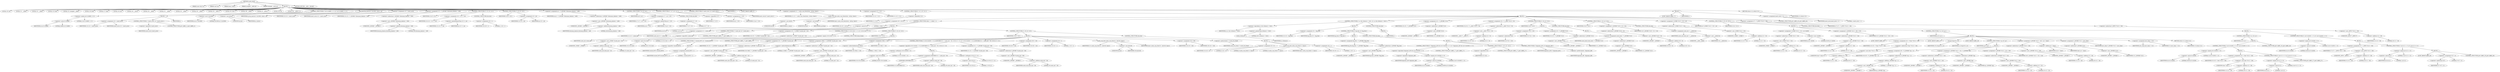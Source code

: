 digraph cache_insert {  
"1000120" [label = "(METHOD,cache_insert)" ]
"1000121" [label = "(PARAM,const char *a1)" ]
"1000122" [label = "(PARAM,void *cp)" ]
"1000123" [label = "(PARAM,time_t time1)" ]
"1000124" [label = "(PARAM,unsigned __int64 a4)" ]
"1000125" [label = "(PARAM,unsigned __int16 a5)" ]
"1000126" [label = "(BLOCK,,)" ]
"1000127" [label = "(LOCAL,v10: int)" ]
"1000128" [label = "(LOCAL,v11: __int64)" ]
"1000129" [label = "(LOCAL,v12: __int64)" ]
"1000130" [label = "(LOCAL,v13: bool)" ]
"1000131" [label = "(LOCAL,v15: unsigned __int64)" ]
"1000132" [label = "(LOCAL,v16: bool)" ]
"1000133" [label = "(LOCAL,v17: bool)" ]
"1000134" [label = "(LOCAL,v18: int)" ]
"1000135" [label = "(LOCAL,v19: __int16)" ]
"1000136" [label = "(LOCAL,v20: __int64)" ]
"1000137" [label = "(LOCAL,v21: __int64)" ]
"1000138" [label = "(LOCAL,v22: __int64)" ]
"1000139" [label = "(LOCAL,v23: __int64)" ]
"1000140" [label = "(LOCAL,v24: __int64 *)" ]
"1000141" [label = "(LOCAL,v25: char *)" ]
"1000142" [label = "(LOCAL,v26: __int64)" ]
"1000143" [label = "(LOCAL,v27: _BYTE *)" ]
"1000144" [label = "(LOCAL,v28: int)" ]
"1000145" [label = "(LOCAL,v29: __int64 [ 2 ])" ]
"1000146" [label = "(CONTROL_STRUCTURE,if ( (a5 & 0x980) == 0 ),if ( (a5 & 0x980) == 0 ))" ]
"1000147" [label = "(<operator>.equals,(a5 & 0x980) == 0)" ]
"1000148" [label = "(<operator>.and,a5 & 0x980)" ]
"1000149" [label = "(IDENTIFIER,a5,a5 & 0x980)" ]
"1000150" [label = "(LITERAL,0x980,a5 & 0x980)" ]
"1000151" [label = "(LITERAL,0,(a5 & 0x980) == 0)" ]
"1000152" [label = "(BLOCK,,)" ]
"1000153" [label = "(<operator>.assignment,v10 = insert_error)" ]
"1000154" [label = "(IDENTIFIER,v10,v10 = insert_error)" ]
"1000155" [label = "(IDENTIFIER,insert_error,v10 = insert_error)" ]
"1000156" [label = "(CONTROL_STRUCTURE,if ( !insert_error ),if ( !insert_error ))" ]
"1000157" [label = "(<operator>.logicalNot,!insert_error)" ]
"1000158" [label = "(IDENTIFIER,insert_error,!insert_error)" ]
"1000159" [label = "(CONTROL_STRUCTURE,goto LABEL_3;,goto LABEL_3;)" ]
"1000160" [label = "(IDENTIFIER,L,)" ]
"1000161" [label = "(log_query,log_query(a5 | 0x10000, (int)a1, cp))" ]
"1000162" [label = "(<operator>.or,a5 | 0x10000)" ]
"1000163" [label = "(IDENTIFIER,a5,a5 | 0x10000)" ]
"1000164" [label = "(LITERAL,0x10000,a5 | 0x10000)" ]
"1000165" [label = "(<operator>.cast,(int)a1)" ]
"1000166" [label = "(UNKNOWN,int,int)" ]
"1000167" [label = "(IDENTIFIER,a1,(int)a1)" ]
"1000168" [label = "(IDENTIFIER,cp,log_query(a5 | 0x10000, (int)a1, cp))" ]
"1000169" [label = "(<operator>.assignment,v10 = insert_error)" ]
"1000170" [label = "(IDENTIFIER,v10,v10 = insert_error)" ]
"1000171" [label = "(IDENTIFIER,insert_error,v10 = insert_error)" ]
"1000172" [label = "(<operator>.assignment,v15 = *(_QWORD *)(dnsmasq_daemon + 456))" ]
"1000173" [label = "(IDENTIFIER,v15,v15 = *(_QWORD *)(dnsmasq_daemon + 456))" ]
"1000174" [label = "(<operator>.indirection,*(_QWORD *)(dnsmasq_daemon + 456))" ]
"1000175" [label = "(<operator>.cast,(_QWORD *)(dnsmasq_daemon + 456))" ]
"1000176" [label = "(UNKNOWN,_QWORD *,_QWORD *)" ]
"1000177" [label = "(<operator>.addition,dnsmasq_daemon + 456)" ]
"1000178" [label = "(IDENTIFIER,dnsmasq_daemon,dnsmasq_daemon + 456)" ]
"1000179" [label = "(LITERAL,456,dnsmasq_daemon + 456)" ]
"1000180" [label = "(CONTROL_STRUCTURE,if ( v15 ),if ( v15 ))" ]
"1000181" [label = "(IDENTIFIER,v15,if ( v15 ))" ]
"1000182" [label = "(<operator>.assignment,v16 = v15 >= a4)" ]
"1000183" [label = "(IDENTIFIER,v16,v16 = v15 >= a4)" ]
"1000184" [label = "(<operator>.greaterEqualsThan,v15 >= a4)" ]
"1000185" [label = "(IDENTIFIER,v15,v15 >= a4)" ]
"1000186" [label = "(IDENTIFIER,a4,v15 >= a4)" ]
"1000187" [label = "(CONTROL_STRUCTURE,else,else)" ]
"1000188" [label = "(<operator>.assignment,v16 = 1)" ]
"1000189" [label = "(IDENTIFIER,v16,v16 = 1)" ]
"1000190" [label = "(LITERAL,1,v16 = 1)" ]
"1000191" [label = "(CONTROL_STRUCTURE,if ( v16 ),if ( v16 ))" ]
"1000192" [label = "(IDENTIFIER,v16,if ( v16 ))" ]
"1000193" [label = "(<operator>.assignment,v15 = a4)" ]
"1000194" [label = "(IDENTIFIER,v15,v15 = a4)" ]
"1000195" [label = "(IDENTIFIER,a4,v15 = a4)" ]
"1000196" [label = "(<operator>.assignment,a4 = *(_QWORD *)(dnsmasq_daemon + 448))" ]
"1000197" [label = "(IDENTIFIER,a4,a4 = *(_QWORD *)(dnsmasq_daemon + 448))" ]
"1000198" [label = "(<operator>.indirection,*(_QWORD *)(dnsmasq_daemon + 448))" ]
"1000199" [label = "(<operator>.cast,(_QWORD *)(dnsmasq_daemon + 448))" ]
"1000200" [label = "(UNKNOWN,_QWORD *,_QWORD *)" ]
"1000201" [label = "(<operator>.addition,dnsmasq_daemon + 448)" ]
"1000202" [label = "(IDENTIFIER,dnsmasq_daemon,dnsmasq_daemon + 448)" ]
"1000203" [label = "(LITERAL,448,dnsmasq_daemon + 448)" ]
"1000204" [label = "(CONTROL_STRUCTURE,if ( a4 ),if ( a4 ))" ]
"1000205" [label = "(IDENTIFIER,a4,if ( a4 ))" ]
"1000206" [label = "(<operator>.assignment,v17 = a4 > v15)" ]
"1000207" [label = "(IDENTIFIER,v17,v17 = a4 > v15)" ]
"1000208" [label = "(<operator>.greaterThan,a4 > v15)" ]
"1000209" [label = "(IDENTIFIER,a4,a4 > v15)" ]
"1000210" [label = "(IDENTIFIER,v15,a4 > v15)" ]
"1000211" [label = "(CONTROL_STRUCTURE,else,else)" ]
"1000212" [label = "(<operator>.assignment,v17 = 0)" ]
"1000213" [label = "(IDENTIFIER,v17,v17 = 0)" ]
"1000214" [label = "(LITERAL,0,v17 = 0)" ]
"1000215" [label = "(CONTROL_STRUCTURE,if ( !v17 ),if ( !v17 ))" ]
"1000216" [label = "(<operator>.logicalNot,!v17)" ]
"1000217" [label = "(IDENTIFIER,v17,!v17)" ]
"1000218" [label = "(<operator>.assignment,a4 = v15)" ]
"1000219" [label = "(IDENTIFIER,a4,a4 = v15)" ]
"1000220" [label = "(IDENTIFIER,v15,a4 = v15)" ]
"1000221" [label = "(CONTROL_STRUCTURE,if ( insert_error ),if ( insert_error ))" ]
"1000222" [label = "(IDENTIFIER,insert_error,if ( insert_error ))" ]
"1000223" [label = "(IDENTIFIER,L,)" ]
"1000224" [label = "(JUMP_TARGET,LABEL_3)" ]
"1000225" [label = "(<operator>.assignment,v11 = cache_scan_free((int)a1, (int)cp, time1))" ]
"1000226" [label = "(IDENTIFIER,v11,v11 = cache_scan_free((int)a1, (int)cp, time1))" ]
"1000227" [label = "(cache_scan_free,cache_scan_free((int)a1, (int)cp, time1))" ]
"1000228" [label = "(<operator>.cast,(int)a1)" ]
"1000229" [label = "(UNKNOWN,int,int)" ]
"1000230" [label = "(IDENTIFIER,a1,(int)a1)" ]
"1000231" [label = "(<operator>.cast,(int)cp)" ]
"1000232" [label = "(UNKNOWN,int,int)" ]
"1000233" [label = "(IDENTIFIER,cp,(int)cp)" ]
"1000234" [label = "(IDENTIFIER,time1,cache_scan_free((int)a1, (int)cp, time1))" ]
"1000235" [label = "(<operator>.assignment,v12 = v11)" ]
"1000236" [label = "(IDENTIFIER,v12,v12 = v11)" ]
"1000237" [label = "(IDENTIFIER,v11,v12 = v11)" ]
"1000238" [label = "(CONTROL_STRUCTURE,if ( !v11 ),if ( !v11 ))" ]
"1000239" [label = "(<operator>.logicalNot,!v11)" ]
"1000240" [label = "(IDENTIFIER,v11,!v11)" ]
"1000241" [label = "(BLOCK,,)" ]
"1000242" [label = "(<operator>.assignment,v18 = a5 & 4)" ]
"1000243" [label = "(IDENTIFIER,v18,v18 = a5 & 4)" ]
"1000244" [label = "(<operator>.and,a5 & 4)" ]
"1000245" [label = "(IDENTIFIER,a5,a5 & 4)" ]
"1000246" [label = "(LITERAL,4,a5 & 4)" ]
"1000247" [label = "(CONTROL_STRUCTURE,while ( 1 ),while ( 1 ))" ]
"1000248" [label = "(LITERAL,1,while ( 1 ))" ]
"1000249" [label = "(BLOCK,,)" ]
"1000250" [label = "(<operator>.assignment,v12 = cache_tail)" ]
"1000251" [label = "(IDENTIFIER,v12,v12 = cache_tail)" ]
"1000252" [label = "(IDENTIFIER,cache_tail,v12 = cache_tail)" ]
"1000253" [label = "(CONTROL_STRUCTURE,if ( !cache_tail ),if ( !cache_tail ))" ]
"1000254" [label = "(<operator>.logicalNot,!cache_tail)" ]
"1000255" [label = "(IDENTIFIER,cache_tail,!cache_tail)" ]
"1000256" [label = "(CONTROL_STRUCTURE,goto LABEL_17;,goto LABEL_17;)" ]
"1000257" [label = "(<operator>.assignment,v19 = *(_WORD *)(cache_tail + 52))" ]
"1000258" [label = "(IDENTIFIER,v19,v19 = *(_WORD *)(cache_tail + 52))" ]
"1000259" [label = "(<operator>.indirection,*(_WORD *)(cache_tail + 52))" ]
"1000260" [label = "(<operator>.cast,(_WORD *)(cache_tail + 52))" ]
"1000261" [label = "(UNKNOWN,_WORD *,_WORD *)" ]
"1000262" [label = "(<operator>.addition,cache_tail + 52)" ]
"1000263" [label = "(IDENTIFIER,cache_tail,cache_tail + 52)" ]
"1000264" [label = "(LITERAL,52,cache_tail + 52)" ]
"1000265" [label = "(CONTROL_STRUCTURE,if ( (v19 & 0xC) == 0 ),if ( (v19 & 0xC) == 0 ))" ]
"1000266" [label = "(<operator>.equals,(v19 & 0xC) == 0)" ]
"1000267" [label = "(<operator>.and,v19 & 0xC)" ]
"1000268" [label = "(IDENTIFIER,v19,v19 & 0xC)" ]
"1000269" [label = "(LITERAL,0xC,v19 & 0xC)" ]
"1000270" [label = "(LITERAL,0,(v19 & 0xC) == 0)" ]
"1000271" [label = "(CONTROL_STRUCTURE,break;,break;)" ]
"1000272" [label = "(CONTROL_STRUCTURE,if ( v10 ),if ( v10 ))" ]
"1000273" [label = "(IDENTIFIER,v10,if ( v10 ))" ]
"1000274" [label = "(BLOCK,,)" ]
"1000275" [label = "(CONTROL_STRUCTURE,if ( !warned_9978 ),if ( !warned_9978 ))" ]
"1000276" [label = "(<operator>.logicalNot,!warned_9978)" ]
"1000277" [label = "(IDENTIFIER,warned_9978,!warned_9978)" ]
"1000278" [label = "(BLOCK,,)" ]
"1000279" [label = "(<operator>.assignment,warned_9978 = 1)" ]
"1000280" [label = "(IDENTIFIER,warned_9978,warned_9978 = 1)" ]
"1000281" [label = "(LITERAL,1,warned_9978 = 1)" ]
"1000282" [label = "(CONTROL_STRUCTURE,goto LABEL_17;,goto LABEL_17;)" ]
"1000283" [label = "(CONTROL_STRUCTURE,if ( v18 ),if ( v18 ))" ]
"1000284" [label = "(IDENTIFIER,v18,if ( v18 ))" ]
"1000285" [label = "(BLOCK,,)" ]
"1000286" [label = "(<operator>.assignment,v20 = *(_QWORD *)(cache_tail + 32))" ]
"1000287" [label = "(IDENTIFIER,v20,v20 = *(_QWORD *)(cache_tail + 32))" ]
"1000288" [label = "(<operator>.indirection,*(_QWORD *)(cache_tail + 32))" ]
"1000289" [label = "(<operator>.cast,(_QWORD *)(cache_tail + 32))" ]
"1000290" [label = "(UNKNOWN,_QWORD *,_QWORD *)" ]
"1000291" [label = "(<operator>.addition,cache_tail + 32)" ]
"1000292" [label = "(IDENTIFIER,cache_tail,cache_tail + 32)" ]
"1000293" [label = "(LITERAL,32,cache_tail + 32)" ]
"1000294" [label = "(<operator>.assignment,v29[0] = *(_QWORD *)(cache_tail + 24))" ]
"1000295" [label = "(<operator>.indirectIndexAccess,v29[0])" ]
"1000296" [label = "(IDENTIFIER,v29,v29[0] = *(_QWORD *)(cache_tail + 24))" ]
"1000297" [label = "(LITERAL,0,v29[0] = *(_QWORD *)(cache_tail + 24))" ]
"1000298" [label = "(<operator>.indirection,*(_QWORD *)(cache_tail + 24))" ]
"1000299" [label = "(<operator>.cast,(_QWORD *)(cache_tail + 24))" ]
"1000300" [label = "(UNKNOWN,_QWORD *,_QWORD *)" ]
"1000301" [label = "(<operator>.addition,cache_tail + 24)" ]
"1000302" [label = "(IDENTIFIER,cache_tail,cache_tail + 24)" ]
"1000303" [label = "(LITERAL,24,cache_tail + 24)" ]
"1000304" [label = "(<operator>.assignment,v29[1] = v20)" ]
"1000305" [label = "(<operator>.indirectIndexAccess,v29[1])" ]
"1000306" [label = "(IDENTIFIER,v29,v29[1] = v20)" ]
"1000307" [label = "(LITERAL,1,v29[1] = v20)" ]
"1000308" [label = "(IDENTIFIER,v20,v29[1] = v20)" ]
"1000309" [label = "(CONTROL_STRUCTURE,if ( (v19 & 0x200) != 0 || (LODWORD(v21) = cache_tail + 56, (v19 & 2) != 0) ),if ( (v19 & 0x200) != 0 || (LODWORD(v21) = cache_tail + 56, (v19 & 2) != 0) ))" ]
"1000310" [label = "(<operator>.logicalOr,(v19 & 0x200) != 0 || (LODWORD(v21) = cache_tail + 56, (v19 & 2) != 0))" ]
"1000311" [label = "(<operator>.notEquals,(v19 & 0x200) != 0)" ]
"1000312" [label = "(<operator>.and,v19 & 0x200)" ]
"1000313" [label = "(IDENTIFIER,v19,v19 & 0x200)" ]
"1000314" [label = "(LITERAL,0x200,v19 & 0x200)" ]
"1000315" [label = "(LITERAL,0,(v19 & 0x200) != 0)" ]
"1000316" [label = "(BLOCK,,)" ]
"1000317" [label = "(<operator>.assignment,LODWORD(v21) = cache_tail + 56)" ]
"1000318" [label = "(LODWORD,LODWORD(v21))" ]
"1000319" [label = "(IDENTIFIER,v21,LODWORD(v21))" ]
"1000320" [label = "(<operator>.addition,cache_tail + 56)" ]
"1000321" [label = "(IDENTIFIER,cache_tail,cache_tail + 56)" ]
"1000322" [label = "(LITERAL,56,cache_tail + 56)" ]
"1000323" [label = "(<operator>.notEquals,(v19 & 2) != 0)" ]
"1000324" [label = "(<operator>.and,v19 & 2)" ]
"1000325" [label = "(IDENTIFIER,v19,v19 & 2)" ]
"1000326" [label = "(LITERAL,2,v19 & 2)" ]
"1000327" [label = "(LITERAL,0,(v19 & 2) != 0)" ]
"1000328" [label = "(<operator>.assignment,v21 = *(_QWORD *)(cache_tail + 56))" ]
"1000329" [label = "(IDENTIFIER,v21,v21 = *(_QWORD *)(cache_tail + 56))" ]
"1000330" [label = "(<operator>.indirection,*(_QWORD *)(cache_tail + 56))" ]
"1000331" [label = "(<operator>.cast,(_QWORD *)(cache_tail + 56))" ]
"1000332" [label = "(UNKNOWN,_QWORD *,_QWORD *)" ]
"1000333" [label = "(<operator>.addition,cache_tail + 56)" ]
"1000334" [label = "(IDENTIFIER,cache_tail,cache_tail + 56)" ]
"1000335" [label = "(LITERAL,56,cache_tail + 56)" ]
"1000336" [label = "(<operator>.assignment,v28 = v18)" ]
"1000337" [label = "(IDENTIFIER,v28,v28 = v18)" ]
"1000338" [label = "(IDENTIFIER,v18,v28 = v18)" ]
"1000339" [label = "(<operator>.assignment,v10 = 1)" ]
"1000340" [label = "(IDENTIFIER,v10,v10 = 1)" ]
"1000341" [label = "(LITERAL,1,v10 = 1)" ]
"1000342" [label = "(cache_scan_free,cache_scan_free(v21, (int)v29, time1))" ]
"1000343" [label = "(IDENTIFIER,v21,cache_scan_free(v21, (int)v29, time1))" ]
"1000344" [label = "(<operator>.cast,(int)v29)" ]
"1000345" [label = "(UNKNOWN,int,int)" ]
"1000346" [label = "(IDENTIFIER,v29,(int)v29)" ]
"1000347" [label = "(IDENTIFIER,time1,cache_scan_free(v21, (int)v29, time1))" ]
"1000348" [label = "(<operator>.assignment,v18 = v28)" ]
"1000349" [label = "(IDENTIFIER,v18,v18 = v28)" ]
"1000350" [label = "(IDENTIFIER,v28,v18 = v28)" ]
"1000351" [label = "(<operator>.preIncrement,++cache_live_freed)" ]
"1000352" [label = "(IDENTIFIER,cache_live_freed,++cache_live_freed)" ]
"1000353" [label = "(CONTROL_STRUCTURE,else,else)" ]
"1000354" [label = "(BLOCK,,)" ]
"1000355" [label = "(<operator>.assignment,v10 = 0)" ]
"1000356" [label = "(IDENTIFIER,v10,v10 = 0)" ]
"1000357" [label = "(LITERAL,0,v10 = 0)" ]
"1000358" [label = "(cache_scan_free,cache_scan_free(0, 0, time1))" ]
"1000359" [label = "(LITERAL,0,cache_scan_free(0, 0, time1))" ]
"1000360" [label = "(LITERAL,0,cache_scan_free(0, 0, time1))" ]
"1000361" [label = "(IDENTIFIER,time1,cache_scan_free(0, 0, time1))" ]
"1000362" [label = "(<operator>.assignment,v18 = 1)" ]
"1000363" [label = "(IDENTIFIER,v18,v18 = 1)" ]
"1000364" [label = "(LITERAL,1,v18 = 1)" ]
"1000365" [label = "(CONTROL_STRUCTURE,if ( a1 && strlen(a1) > 0x31 ),if ( a1 && strlen(a1) > 0x31 ))" ]
"1000366" [label = "(<operator>.logicalAnd,a1 && strlen(a1) > 0x31)" ]
"1000367" [label = "(IDENTIFIER,a1,a1 && strlen(a1) > 0x31)" ]
"1000368" [label = "(<operator>.greaterThan,strlen(a1) > 0x31)" ]
"1000369" [label = "(strlen,strlen(a1))" ]
"1000370" [label = "(IDENTIFIER,a1,strlen(a1))" ]
"1000371" [label = "(LITERAL,0x31,strlen(a1) > 0x31)" ]
"1000372" [label = "(BLOCK,,)" ]
"1000373" [label = "(<operator>.assignment,v22 = big_free)" ]
"1000374" [label = "(IDENTIFIER,v22,v22 = big_free)" ]
"1000375" [label = "(IDENTIFIER,big_free,v22 = big_free)" ]
"1000376" [label = "(CONTROL_STRUCTURE,if ( big_free ),if ( big_free ))" ]
"1000377" [label = "(IDENTIFIER,big_free,if ( big_free ))" ]
"1000378" [label = "(BLOCK,,)" ]
"1000379" [label = "(<operator>.assignment,big_free = *(_QWORD *)big_free)" ]
"1000380" [label = "(IDENTIFIER,big_free,big_free = *(_QWORD *)big_free)" ]
"1000381" [label = "(<operator>.indirection,*(_QWORD *)big_free)" ]
"1000382" [label = "(<operator>.cast,(_QWORD *)big_free)" ]
"1000383" [label = "(UNKNOWN,_QWORD *,_QWORD *)" ]
"1000384" [label = "(IDENTIFIER,big_free,(_QWORD *)big_free)" ]
"1000385" [label = "(CONTROL_STRUCTURE,else,else)" ]
"1000386" [label = "(BLOCK,,)" ]
"1000387" [label = "(CONTROL_STRUCTURE,if ( !bignames_left && (a5 & 0x5000) == 0 ),if ( !bignames_left && (a5 & 0x5000) == 0 ))" ]
"1000388" [label = "(<operator>.logicalAnd,!bignames_left && (a5 & 0x5000) == 0)" ]
"1000389" [label = "(<operator>.logicalNot,!bignames_left)" ]
"1000390" [label = "(IDENTIFIER,bignames_left,!bignames_left)" ]
"1000391" [label = "(<operator>.equals,(a5 & 0x5000) == 0)" ]
"1000392" [label = "(<operator>.and,a5 & 0x5000)" ]
"1000393" [label = "(IDENTIFIER,a5,a5 & 0x5000)" ]
"1000394" [label = "(LITERAL,0x5000,a5 & 0x5000)" ]
"1000395" [label = "(LITERAL,0,(a5 & 0x5000) == 0)" ]
"1000396" [label = "(CONTROL_STRUCTURE,goto LABEL_17;,goto LABEL_17;)" ]
"1000397" [label = "(CONTROL_STRUCTURE,if ( !v22 ),if ( !v22 ))" ]
"1000398" [label = "(<operator>.logicalNot,!v22)" ]
"1000399" [label = "(IDENTIFIER,v22,!v22)" ]
"1000400" [label = "(CONTROL_STRUCTURE,goto LABEL_17;,goto LABEL_17;)" ]
"1000401" [label = "(CONTROL_STRUCTURE,if ( bignames_left ),if ( bignames_left ))" ]
"1000402" [label = "(IDENTIFIER,bignames_left,if ( bignames_left ))" ]
"1000403" [label = "(<operator>.preDecrement,--bignames_left)" ]
"1000404" [label = "(IDENTIFIER,bignames_left,--bignames_left)" ]
"1000405" [label = "(CONTROL_STRUCTURE,else,else)" ]
"1000406" [label = "(BLOCK,,)" ]
"1000407" [label = "(IDENTIFIER,L,)" ]
"1000408" [label = "(<operator>.assignment,v23 = *(_QWORD *)v12)" ]
"1000409" [label = "(IDENTIFIER,v23,v23 = *(_QWORD *)v12)" ]
"1000410" [label = "(<operator>.indirection,*(_QWORD *)v12)" ]
"1000411" [label = "(<operator>.cast,(_QWORD *)v12)" ]
"1000412" [label = "(UNKNOWN,_QWORD *,_QWORD *)" ]
"1000413" [label = "(IDENTIFIER,v12,(_QWORD *)v12)" ]
"1000414" [label = "(<operator>.assignment,v24 = *(__int64 **)(v12 + 8))" ]
"1000415" [label = "(IDENTIFIER,v24,v24 = *(__int64 **)(v12 + 8))" ]
"1000416" [label = "(<operator>.indirection,*(__int64 **)(v12 + 8))" ]
"1000417" [label = "(<operator>.cast,(__int64 **)(v12 + 8))" ]
"1000418" [label = "(UNKNOWN,__int64 **,__int64 **)" ]
"1000419" [label = "(<operator>.addition,v12 + 8)" ]
"1000420" [label = "(IDENTIFIER,v12,v12 + 8)" ]
"1000421" [label = "(LITERAL,8,v12 + 8)" ]
"1000422" [label = "(CONTROL_STRUCTURE,if ( v24 ),if ( v24 ))" ]
"1000423" [label = "(IDENTIFIER,v24,if ( v24 ))" ]
"1000424" [label = "(BLOCK,,)" ]
"1000425" [label = "(<operator>.assignment,*v24 = v23)" ]
"1000426" [label = "(<operator>.indirection,*v24)" ]
"1000427" [label = "(IDENTIFIER,v24,*v24 = v23)" ]
"1000428" [label = "(IDENTIFIER,v23,*v24 = v23)" ]
"1000429" [label = "(<operator>.assignment,v23 = *(_QWORD *)v12)" ]
"1000430" [label = "(IDENTIFIER,v23,v23 = *(_QWORD *)v12)" ]
"1000431" [label = "(<operator>.indirection,*(_QWORD *)v12)" ]
"1000432" [label = "(<operator>.cast,(_QWORD *)v12)" ]
"1000433" [label = "(UNKNOWN,_QWORD *,_QWORD *)" ]
"1000434" [label = "(IDENTIFIER,v12,(_QWORD *)v12)" ]
"1000435" [label = "(CONTROL_STRUCTURE,else,else)" ]
"1000436" [label = "(BLOCK,,)" ]
"1000437" [label = "(<operator>.assignment,cache_head = *(_QWORD *)v12)" ]
"1000438" [label = "(IDENTIFIER,cache_head,cache_head = *(_QWORD *)v12)" ]
"1000439" [label = "(<operator>.indirection,*(_QWORD *)v12)" ]
"1000440" [label = "(<operator>.cast,(_QWORD *)v12)" ]
"1000441" [label = "(UNKNOWN,_QWORD *,_QWORD *)" ]
"1000442" [label = "(IDENTIFIER,v12,(_QWORD *)v12)" ]
"1000443" [label = "(CONTROL_STRUCTURE,if ( v23 ),if ( v23 ))" ]
"1000444" [label = "(IDENTIFIER,v23,if ( v23 ))" ]
"1000445" [label = "(<operator>.assignment,*(_QWORD *)(v23 + 8) = v24)" ]
"1000446" [label = "(<operator>.indirection,*(_QWORD *)(v23 + 8))" ]
"1000447" [label = "(<operator>.cast,(_QWORD *)(v23 + 8))" ]
"1000448" [label = "(UNKNOWN,_QWORD *,_QWORD *)" ]
"1000449" [label = "(<operator>.addition,v23 + 8)" ]
"1000450" [label = "(IDENTIFIER,v23,v23 + 8)" ]
"1000451" [label = "(LITERAL,8,v23 + 8)" ]
"1000452" [label = "(IDENTIFIER,v24,*(_QWORD *)(v23 + 8) = v24)" ]
"1000453" [label = "(CONTROL_STRUCTURE,else,else)" ]
"1000454" [label = "(<operator>.assignment,cache_tail = (__int64)v24)" ]
"1000455" [label = "(IDENTIFIER,cache_tail,cache_tail = (__int64)v24)" ]
"1000456" [label = "(<operator>.cast,(__int64)v24)" ]
"1000457" [label = "(UNKNOWN,__int64,__int64)" ]
"1000458" [label = "(IDENTIFIER,v24,(__int64)v24)" ]
"1000459" [label = "(<operator>.assignment,*(_WORD *)(v12 + 52) = a5)" ]
"1000460" [label = "(<operator>.indirection,*(_WORD *)(v12 + 52))" ]
"1000461" [label = "(<operator>.cast,(_WORD *)(v12 + 52))" ]
"1000462" [label = "(UNKNOWN,_WORD *,_WORD *)" ]
"1000463" [label = "(<operator>.addition,v12 + 52)" ]
"1000464" [label = "(IDENTIFIER,v12,v12 + 52)" ]
"1000465" [label = "(LITERAL,52,v12 + 52)" ]
"1000466" [label = "(IDENTIFIER,a5,*(_WORD *)(v12 + 52) = a5)" ]
"1000467" [label = "(CONTROL_STRUCTURE,if ( v22 ),if ( v22 ))" ]
"1000468" [label = "(IDENTIFIER,v22,if ( v22 ))" ]
"1000469" [label = "(BLOCK,,)" ]
"1000470" [label = "(<operator>.assignment,*(_WORD *)(v12 + 52) = a5 | 0x200)" ]
"1000471" [label = "(<operator>.indirection,*(_WORD *)(v12 + 52))" ]
"1000472" [label = "(<operator>.cast,(_WORD *)(v12 + 52))" ]
"1000473" [label = "(UNKNOWN,_WORD *,_WORD *)" ]
"1000474" [label = "(<operator>.addition,v12 + 52)" ]
"1000475" [label = "(IDENTIFIER,v12,v12 + 52)" ]
"1000476" [label = "(LITERAL,52,v12 + 52)" ]
"1000477" [label = "(<operator>.or,a5 | 0x200)" ]
"1000478" [label = "(IDENTIFIER,a5,a5 | 0x200)" ]
"1000479" [label = "(LITERAL,0x200,a5 | 0x200)" ]
"1000480" [label = "(<operator>.assignment,*(_QWORD *)(v12 + 56) = v22)" ]
"1000481" [label = "(<operator>.indirection,*(_QWORD *)(v12 + 56))" ]
"1000482" [label = "(<operator>.cast,(_QWORD *)(v12 + 56))" ]
"1000483" [label = "(UNKNOWN,_QWORD *,_QWORD *)" ]
"1000484" [label = "(<operator>.addition,v12 + 56)" ]
"1000485" [label = "(IDENTIFIER,v12,v12 + 56)" ]
"1000486" [label = "(LITERAL,56,v12 + 56)" ]
"1000487" [label = "(IDENTIFIER,v22,*(_QWORD *)(v12 + 56) = v22)" ]
"1000488" [label = "(CONTROL_STRUCTURE,if ( a1 ),if ( a1 ))" ]
"1000489" [label = "(IDENTIFIER,a1,if ( a1 ))" ]
"1000490" [label = "(BLOCK,,)" ]
"1000491" [label = "(JUMP_TARGET,LABEL_56)" ]
"1000492" [label = "(<operator>.assignment,v25 = *(char **)(v12 + 56))" ]
"1000493" [label = "(IDENTIFIER,v25,v25 = *(char **)(v12 + 56))" ]
"1000494" [label = "(<operator>.indirection,*(char **)(v12 + 56))" ]
"1000495" [label = "(<operator>.cast,(char **)(v12 + 56))" ]
"1000496" [label = "(UNKNOWN,char **,char **)" ]
"1000497" [label = "(<operator>.addition,v12 + 56)" ]
"1000498" [label = "(IDENTIFIER,v12,v12 + 56)" ]
"1000499" [label = "(LITERAL,56,v12 + 56)" ]
"1000500" [label = "(JUMP_TARGET,LABEL_57)" ]
"1000501" [label = "(strcpy,strcpy(v25, a1))" ]
"1000502" [label = "(IDENTIFIER,v25,strcpy(v25, a1))" ]
"1000503" [label = "(IDENTIFIER,a1,strcpy(v25, a1))" ]
"1000504" [label = "(JUMP_TARGET,LABEL_58)" ]
"1000505" [label = "(CONTROL_STRUCTURE,if ( cp ),if ( cp ))" ]
"1000506" [label = "(IDENTIFIER,cp,if ( cp ))" ]
"1000507" [label = "(BLOCK,,)" ]
"1000508" [label = "(<operator>.assignment,v26 = *((_QWORD *)cp + 1))" ]
"1000509" [label = "(IDENTIFIER,v26,v26 = *((_QWORD *)cp + 1))" ]
"1000510" [label = "(<operator>.indirection,*((_QWORD *)cp + 1))" ]
"1000511" [label = "(<operator>.addition,(_QWORD *)cp + 1)" ]
"1000512" [label = "(<operator>.cast,(_QWORD *)cp)" ]
"1000513" [label = "(UNKNOWN,_QWORD *,_QWORD *)" ]
"1000514" [label = "(IDENTIFIER,cp,(_QWORD *)cp)" ]
"1000515" [label = "(LITERAL,1,(_QWORD *)cp + 1)" ]
"1000516" [label = "(<operator>.assignment,*(_QWORD *)(v12 + 24) = *(_QWORD *)cp)" ]
"1000517" [label = "(<operator>.indirection,*(_QWORD *)(v12 + 24))" ]
"1000518" [label = "(<operator>.cast,(_QWORD *)(v12 + 24))" ]
"1000519" [label = "(UNKNOWN,_QWORD *,_QWORD *)" ]
"1000520" [label = "(<operator>.addition,v12 + 24)" ]
"1000521" [label = "(IDENTIFIER,v12,v12 + 24)" ]
"1000522" [label = "(LITERAL,24,v12 + 24)" ]
"1000523" [label = "(<operator>.indirection,*(_QWORD *)cp)" ]
"1000524" [label = "(<operator>.cast,(_QWORD *)cp)" ]
"1000525" [label = "(UNKNOWN,_QWORD *,_QWORD *)" ]
"1000526" [label = "(IDENTIFIER,cp,(_QWORD *)cp)" ]
"1000527" [label = "(<operator>.assignment,*(_QWORD *)(v12 + 32) = v26)" ]
"1000528" [label = "(<operator>.indirection,*(_QWORD *)(v12 + 32))" ]
"1000529" [label = "(<operator>.cast,(_QWORD *)(v12 + 32))" ]
"1000530" [label = "(UNKNOWN,_QWORD *,_QWORD *)" ]
"1000531" [label = "(<operator>.addition,v12 + 32)" ]
"1000532" [label = "(IDENTIFIER,v12,v12 + 32)" ]
"1000533" [label = "(LITERAL,32,v12 + 32)" ]
"1000534" [label = "(IDENTIFIER,v26,*(_QWORD *)(v12 + 32) = v26)" ]
"1000535" [label = "(<operator>.assignment,*(_QWORD *)(v12 + 40) = a4 + time1)" ]
"1000536" [label = "(<operator>.indirection,*(_QWORD *)(v12 + 40))" ]
"1000537" [label = "(<operator>.cast,(_QWORD *)(v12 + 40))" ]
"1000538" [label = "(UNKNOWN,_QWORD *,_QWORD *)" ]
"1000539" [label = "(<operator>.addition,v12 + 40)" ]
"1000540" [label = "(IDENTIFIER,v12,v12 + 40)" ]
"1000541" [label = "(LITERAL,40,v12 + 40)" ]
"1000542" [label = "(<operator>.addition,a4 + time1)" ]
"1000543" [label = "(IDENTIFIER,a4,a4 + time1)" ]
"1000544" [label = "(IDENTIFIER,time1,a4 + time1)" ]
"1000545" [label = "(<operator>.assignment,*(_QWORD *)v12 = new_chain)" ]
"1000546" [label = "(<operator>.indirection,*(_QWORD *)v12)" ]
"1000547" [label = "(<operator>.cast,(_QWORD *)v12)" ]
"1000548" [label = "(UNKNOWN,_QWORD *,_QWORD *)" ]
"1000549" [label = "(IDENTIFIER,v12,(_QWORD *)v12)" ]
"1000550" [label = "(IDENTIFIER,new_chain,*(_QWORD *)v12 = new_chain)" ]
"1000551" [label = "(<operator>.assignment,new_chain = v12)" ]
"1000552" [label = "(IDENTIFIER,new_chain,new_chain = v12)" ]
"1000553" [label = "(IDENTIFIER,v12,new_chain = v12)" ]
"1000554" [label = "(RETURN,return v12;,return v12;)" ]
"1000555" [label = "(IDENTIFIER,v12,return v12;)" ]
"1000556" [label = "(CONTROL_STRUCTURE,else,else)" ]
"1000557" [label = "(BLOCK,,)" ]
"1000558" [label = "(CONTROL_STRUCTURE,if ( a1 ),if ( a1 ))" ]
"1000559" [label = "(IDENTIFIER,a1,if ( a1 ))" ]
"1000560" [label = "(BLOCK,,)" ]
"1000561" [label = "(CONTROL_STRUCTURE,if ( (a5 & 0x200) == 0 ),if ( (a5 & 0x200) == 0 ))" ]
"1000562" [label = "(<operator>.equals,(a5 & 0x200) == 0)" ]
"1000563" [label = "(<operator>.and,a5 & 0x200)" ]
"1000564" [label = "(IDENTIFIER,a5,a5 & 0x200)" ]
"1000565" [label = "(LITERAL,0x200,a5 & 0x200)" ]
"1000566" [label = "(LITERAL,0,(a5 & 0x200) == 0)" ]
"1000567" [label = "(BLOCK,,)" ]
"1000568" [label = "(<operator>.assignment,v25 = (char *)(v12 + 56))" ]
"1000569" [label = "(IDENTIFIER,v25,v25 = (char *)(v12 + 56))" ]
"1000570" [label = "(<operator>.cast,(char *)(v12 + 56))" ]
"1000571" [label = "(UNKNOWN,char *,char *)" ]
"1000572" [label = "(<operator>.addition,v12 + 56)" ]
"1000573" [label = "(IDENTIFIER,v12,v12 + 56)" ]
"1000574" [label = "(LITERAL,56,v12 + 56)" ]
"1000575" [label = "(CONTROL_STRUCTURE,if ( (a5 & 2) == 0 ),if ( (a5 & 2) == 0 ))" ]
"1000576" [label = "(<operator>.equals,(a5 & 2) == 0)" ]
"1000577" [label = "(<operator>.and,a5 & 2)" ]
"1000578" [label = "(IDENTIFIER,a5,a5 & 2)" ]
"1000579" [label = "(LITERAL,2,a5 & 2)" ]
"1000580" [label = "(LITERAL,0,(a5 & 2) == 0)" ]
"1000581" [label = "(CONTROL_STRUCTURE,goto LABEL_57;,goto LABEL_57;)" ]
"1000582" [label = "(CONTROL_STRUCTURE,goto LABEL_56;,goto LABEL_56;)" ]
"1000583" [label = "(CONTROL_STRUCTURE,if ( (a5 & 0x200) == 0 ),if ( (a5 & 0x200) == 0 ))" ]
"1000584" [label = "(<operator>.equals,(a5 & 0x200) == 0)" ]
"1000585" [label = "(<operator>.and,a5 & 0x200)" ]
"1000586" [label = "(IDENTIFIER,a5,a5 & 0x200)" ]
"1000587" [label = "(LITERAL,0x200,a5 & 0x200)" ]
"1000588" [label = "(LITERAL,0,(a5 & 0x200) == 0)" ]
"1000589" [label = "(BLOCK,,)" ]
"1000590" [label = "(<operator>.assignment,v27 = (_BYTE *)(v12 + 56))" ]
"1000591" [label = "(IDENTIFIER,v27,v27 = (_BYTE *)(v12 + 56))" ]
"1000592" [label = "(<operator>.cast,(_BYTE *)(v12 + 56))" ]
"1000593" [label = "(UNKNOWN,_BYTE *,_BYTE *)" ]
"1000594" [label = "(<operator>.addition,v12 + 56)" ]
"1000595" [label = "(IDENTIFIER,v12,v12 + 56)" ]
"1000596" [label = "(LITERAL,56,v12 + 56)" ]
"1000597" [label = "(CONTROL_STRUCTURE,if ( (a5 & 2) == 0 ),if ( (a5 & 2) == 0 ))" ]
"1000598" [label = "(<operator>.equals,(a5 & 2) == 0)" ]
"1000599" [label = "(<operator>.and,a5 & 2)" ]
"1000600" [label = "(IDENTIFIER,a5,a5 & 2)" ]
"1000601" [label = "(LITERAL,2,a5 & 2)" ]
"1000602" [label = "(LITERAL,0,(a5 & 2) == 0)" ]
"1000603" [label = "(BLOCK,,)" ]
"1000604" [label = "(JUMP_TARGET,LABEL_64)" ]
"1000605" [label = "(<operator>.assignment,*v27 = 0)" ]
"1000606" [label = "(<operator>.indirection,*v27)" ]
"1000607" [label = "(IDENTIFIER,v27,*v27 = 0)" ]
"1000608" [label = "(LITERAL,0,*v27 = 0)" ]
"1000609" [label = "(CONTROL_STRUCTURE,goto LABEL_58;,goto LABEL_58;)" ]
"1000610" [label = "(<operator>.assignment,v27 = *(_BYTE **)(v12 + 56))" ]
"1000611" [label = "(IDENTIFIER,v27,v27 = *(_BYTE **)(v12 + 56))" ]
"1000612" [label = "(<operator>.indirection,*(_BYTE **)(v12 + 56))" ]
"1000613" [label = "(<operator>.cast,(_BYTE **)(v12 + 56))" ]
"1000614" [label = "(UNKNOWN,_BYTE **,_BYTE **)" ]
"1000615" [label = "(<operator>.addition,v12 + 56)" ]
"1000616" [label = "(IDENTIFIER,v12,v12 + 56)" ]
"1000617" [label = "(LITERAL,56,v12 + 56)" ]
"1000618" [label = "(CONTROL_STRUCTURE,goto LABEL_64;,goto LABEL_64;)" ]
"1000619" [label = "(BLOCK,,)" ]
"1000620" [label = "(JUMP_TARGET,LABEL_17)" ]
"1000621" [label = "(IDENTIFIER,L,)" ]
"1000622" [label = "(<operator>.assignment,insert_error = 1)" ]
"1000623" [label = "(IDENTIFIER,insert_error,insert_error = 1)" ]
"1000624" [label = "(LITERAL,1,insert_error = 1)" ]
"1000625" [label = "(RETURN,return v12;,return v12;)" ]
"1000626" [label = "(IDENTIFIER,v12,return v12;)" ]
"1000627" [label = "(METHOD_RETURN,__int64 __fastcall)" ]
  "1000120" -> "1000121" 
  "1000120" -> "1000122" 
  "1000120" -> "1000123" 
  "1000120" -> "1000124" 
  "1000120" -> "1000125" 
  "1000120" -> "1000126" 
  "1000120" -> "1000627" 
  "1000126" -> "1000127" 
  "1000126" -> "1000128" 
  "1000126" -> "1000129" 
  "1000126" -> "1000130" 
  "1000126" -> "1000131" 
  "1000126" -> "1000132" 
  "1000126" -> "1000133" 
  "1000126" -> "1000134" 
  "1000126" -> "1000135" 
  "1000126" -> "1000136" 
  "1000126" -> "1000137" 
  "1000126" -> "1000138" 
  "1000126" -> "1000139" 
  "1000126" -> "1000140" 
  "1000126" -> "1000141" 
  "1000126" -> "1000142" 
  "1000126" -> "1000143" 
  "1000126" -> "1000144" 
  "1000126" -> "1000145" 
  "1000126" -> "1000146" 
  "1000126" -> "1000161" 
  "1000126" -> "1000169" 
  "1000126" -> "1000172" 
  "1000126" -> "1000180" 
  "1000126" -> "1000191" 
  "1000126" -> "1000196" 
  "1000126" -> "1000204" 
  "1000126" -> "1000215" 
  "1000126" -> "1000221" 
  "1000126" -> "1000223" 
  "1000126" -> "1000224" 
  "1000126" -> "1000225" 
  "1000126" -> "1000235" 
  "1000126" -> "1000238" 
  "1000126" -> "1000619" 
  "1000126" -> "1000625" 
  "1000146" -> "1000147" 
  "1000146" -> "1000152" 
  "1000147" -> "1000148" 
  "1000147" -> "1000151" 
  "1000148" -> "1000149" 
  "1000148" -> "1000150" 
  "1000152" -> "1000153" 
  "1000152" -> "1000156" 
  "1000152" -> "1000160" 
  "1000153" -> "1000154" 
  "1000153" -> "1000155" 
  "1000156" -> "1000157" 
  "1000156" -> "1000159" 
  "1000157" -> "1000158" 
  "1000161" -> "1000162" 
  "1000161" -> "1000165" 
  "1000161" -> "1000168" 
  "1000162" -> "1000163" 
  "1000162" -> "1000164" 
  "1000165" -> "1000166" 
  "1000165" -> "1000167" 
  "1000169" -> "1000170" 
  "1000169" -> "1000171" 
  "1000172" -> "1000173" 
  "1000172" -> "1000174" 
  "1000174" -> "1000175" 
  "1000175" -> "1000176" 
  "1000175" -> "1000177" 
  "1000177" -> "1000178" 
  "1000177" -> "1000179" 
  "1000180" -> "1000181" 
  "1000180" -> "1000182" 
  "1000180" -> "1000187" 
  "1000182" -> "1000183" 
  "1000182" -> "1000184" 
  "1000184" -> "1000185" 
  "1000184" -> "1000186" 
  "1000187" -> "1000188" 
  "1000188" -> "1000189" 
  "1000188" -> "1000190" 
  "1000191" -> "1000192" 
  "1000191" -> "1000193" 
  "1000193" -> "1000194" 
  "1000193" -> "1000195" 
  "1000196" -> "1000197" 
  "1000196" -> "1000198" 
  "1000198" -> "1000199" 
  "1000199" -> "1000200" 
  "1000199" -> "1000201" 
  "1000201" -> "1000202" 
  "1000201" -> "1000203" 
  "1000204" -> "1000205" 
  "1000204" -> "1000206" 
  "1000204" -> "1000211" 
  "1000206" -> "1000207" 
  "1000206" -> "1000208" 
  "1000208" -> "1000209" 
  "1000208" -> "1000210" 
  "1000211" -> "1000212" 
  "1000212" -> "1000213" 
  "1000212" -> "1000214" 
  "1000215" -> "1000216" 
  "1000215" -> "1000218" 
  "1000216" -> "1000217" 
  "1000218" -> "1000219" 
  "1000218" -> "1000220" 
  "1000221" -> "1000222" 
  "1000225" -> "1000226" 
  "1000225" -> "1000227" 
  "1000227" -> "1000228" 
  "1000227" -> "1000231" 
  "1000227" -> "1000234" 
  "1000228" -> "1000229" 
  "1000228" -> "1000230" 
  "1000231" -> "1000232" 
  "1000231" -> "1000233" 
  "1000235" -> "1000236" 
  "1000235" -> "1000237" 
  "1000238" -> "1000239" 
  "1000238" -> "1000241" 
  "1000239" -> "1000240" 
  "1000241" -> "1000242" 
  "1000241" -> "1000247" 
  "1000241" -> "1000365" 
  "1000241" -> "1000408" 
  "1000241" -> "1000414" 
  "1000241" -> "1000422" 
  "1000241" -> "1000443" 
  "1000241" -> "1000459" 
  "1000241" -> "1000467" 
  "1000241" -> "1000610" 
  "1000241" -> "1000618" 
  "1000242" -> "1000243" 
  "1000242" -> "1000244" 
  "1000244" -> "1000245" 
  "1000244" -> "1000246" 
  "1000247" -> "1000248" 
  "1000247" -> "1000249" 
  "1000249" -> "1000250" 
  "1000249" -> "1000253" 
  "1000249" -> "1000257" 
  "1000249" -> "1000265" 
  "1000249" -> "1000272" 
  "1000249" -> "1000283" 
  "1000250" -> "1000251" 
  "1000250" -> "1000252" 
  "1000253" -> "1000254" 
  "1000253" -> "1000256" 
  "1000254" -> "1000255" 
  "1000257" -> "1000258" 
  "1000257" -> "1000259" 
  "1000259" -> "1000260" 
  "1000260" -> "1000261" 
  "1000260" -> "1000262" 
  "1000262" -> "1000263" 
  "1000262" -> "1000264" 
  "1000265" -> "1000266" 
  "1000265" -> "1000271" 
  "1000266" -> "1000267" 
  "1000266" -> "1000270" 
  "1000267" -> "1000268" 
  "1000267" -> "1000269" 
  "1000272" -> "1000273" 
  "1000272" -> "1000274" 
  "1000274" -> "1000275" 
  "1000274" -> "1000282" 
  "1000275" -> "1000276" 
  "1000275" -> "1000278" 
  "1000276" -> "1000277" 
  "1000278" -> "1000279" 
  "1000279" -> "1000280" 
  "1000279" -> "1000281" 
  "1000283" -> "1000284" 
  "1000283" -> "1000285" 
  "1000283" -> "1000353" 
  "1000285" -> "1000286" 
  "1000285" -> "1000294" 
  "1000285" -> "1000304" 
  "1000285" -> "1000309" 
  "1000285" -> "1000336" 
  "1000285" -> "1000339" 
  "1000285" -> "1000342" 
  "1000285" -> "1000348" 
  "1000285" -> "1000351" 
  "1000286" -> "1000287" 
  "1000286" -> "1000288" 
  "1000288" -> "1000289" 
  "1000289" -> "1000290" 
  "1000289" -> "1000291" 
  "1000291" -> "1000292" 
  "1000291" -> "1000293" 
  "1000294" -> "1000295" 
  "1000294" -> "1000298" 
  "1000295" -> "1000296" 
  "1000295" -> "1000297" 
  "1000298" -> "1000299" 
  "1000299" -> "1000300" 
  "1000299" -> "1000301" 
  "1000301" -> "1000302" 
  "1000301" -> "1000303" 
  "1000304" -> "1000305" 
  "1000304" -> "1000308" 
  "1000305" -> "1000306" 
  "1000305" -> "1000307" 
  "1000309" -> "1000310" 
  "1000309" -> "1000328" 
  "1000310" -> "1000311" 
  "1000310" -> "1000316" 
  "1000311" -> "1000312" 
  "1000311" -> "1000315" 
  "1000312" -> "1000313" 
  "1000312" -> "1000314" 
  "1000316" -> "1000317" 
  "1000316" -> "1000323" 
  "1000317" -> "1000318" 
  "1000317" -> "1000320" 
  "1000318" -> "1000319" 
  "1000320" -> "1000321" 
  "1000320" -> "1000322" 
  "1000323" -> "1000324" 
  "1000323" -> "1000327" 
  "1000324" -> "1000325" 
  "1000324" -> "1000326" 
  "1000328" -> "1000329" 
  "1000328" -> "1000330" 
  "1000330" -> "1000331" 
  "1000331" -> "1000332" 
  "1000331" -> "1000333" 
  "1000333" -> "1000334" 
  "1000333" -> "1000335" 
  "1000336" -> "1000337" 
  "1000336" -> "1000338" 
  "1000339" -> "1000340" 
  "1000339" -> "1000341" 
  "1000342" -> "1000343" 
  "1000342" -> "1000344" 
  "1000342" -> "1000347" 
  "1000344" -> "1000345" 
  "1000344" -> "1000346" 
  "1000348" -> "1000349" 
  "1000348" -> "1000350" 
  "1000351" -> "1000352" 
  "1000353" -> "1000354" 
  "1000354" -> "1000355" 
  "1000354" -> "1000358" 
  "1000354" -> "1000362" 
  "1000355" -> "1000356" 
  "1000355" -> "1000357" 
  "1000358" -> "1000359" 
  "1000358" -> "1000360" 
  "1000358" -> "1000361" 
  "1000362" -> "1000363" 
  "1000362" -> "1000364" 
  "1000365" -> "1000366" 
  "1000365" -> "1000372" 
  "1000365" -> "1000405" 
  "1000366" -> "1000367" 
  "1000366" -> "1000368" 
  "1000368" -> "1000369" 
  "1000368" -> "1000371" 
  "1000369" -> "1000370" 
  "1000372" -> "1000373" 
  "1000372" -> "1000376" 
  "1000373" -> "1000374" 
  "1000373" -> "1000375" 
  "1000376" -> "1000377" 
  "1000376" -> "1000378" 
  "1000376" -> "1000385" 
  "1000378" -> "1000379" 
  "1000379" -> "1000380" 
  "1000379" -> "1000381" 
  "1000381" -> "1000382" 
  "1000382" -> "1000383" 
  "1000382" -> "1000384" 
  "1000385" -> "1000386" 
  "1000386" -> "1000387" 
  "1000386" -> "1000397" 
  "1000386" -> "1000401" 
  "1000387" -> "1000388" 
  "1000387" -> "1000396" 
  "1000388" -> "1000389" 
  "1000388" -> "1000391" 
  "1000389" -> "1000390" 
  "1000391" -> "1000392" 
  "1000391" -> "1000395" 
  "1000392" -> "1000393" 
  "1000392" -> "1000394" 
  "1000397" -> "1000398" 
  "1000397" -> "1000400" 
  "1000398" -> "1000399" 
  "1000401" -> "1000402" 
  "1000401" -> "1000403" 
  "1000403" -> "1000404" 
  "1000405" -> "1000406" 
  "1000406" -> "1000407" 
  "1000408" -> "1000409" 
  "1000408" -> "1000410" 
  "1000410" -> "1000411" 
  "1000411" -> "1000412" 
  "1000411" -> "1000413" 
  "1000414" -> "1000415" 
  "1000414" -> "1000416" 
  "1000416" -> "1000417" 
  "1000417" -> "1000418" 
  "1000417" -> "1000419" 
  "1000419" -> "1000420" 
  "1000419" -> "1000421" 
  "1000422" -> "1000423" 
  "1000422" -> "1000424" 
  "1000422" -> "1000435" 
  "1000424" -> "1000425" 
  "1000424" -> "1000429" 
  "1000425" -> "1000426" 
  "1000425" -> "1000428" 
  "1000426" -> "1000427" 
  "1000429" -> "1000430" 
  "1000429" -> "1000431" 
  "1000431" -> "1000432" 
  "1000432" -> "1000433" 
  "1000432" -> "1000434" 
  "1000435" -> "1000436" 
  "1000436" -> "1000437" 
  "1000437" -> "1000438" 
  "1000437" -> "1000439" 
  "1000439" -> "1000440" 
  "1000440" -> "1000441" 
  "1000440" -> "1000442" 
  "1000443" -> "1000444" 
  "1000443" -> "1000445" 
  "1000443" -> "1000453" 
  "1000445" -> "1000446" 
  "1000445" -> "1000452" 
  "1000446" -> "1000447" 
  "1000447" -> "1000448" 
  "1000447" -> "1000449" 
  "1000449" -> "1000450" 
  "1000449" -> "1000451" 
  "1000453" -> "1000454" 
  "1000454" -> "1000455" 
  "1000454" -> "1000456" 
  "1000456" -> "1000457" 
  "1000456" -> "1000458" 
  "1000459" -> "1000460" 
  "1000459" -> "1000466" 
  "1000460" -> "1000461" 
  "1000461" -> "1000462" 
  "1000461" -> "1000463" 
  "1000463" -> "1000464" 
  "1000463" -> "1000465" 
  "1000467" -> "1000468" 
  "1000467" -> "1000469" 
  "1000467" -> "1000556" 
  "1000469" -> "1000470" 
  "1000469" -> "1000480" 
  "1000469" -> "1000488" 
  "1000470" -> "1000471" 
  "1000470" -> "1000477" 
  "1000471" -> "1000472" 
  "1000472" -> "1000473" 
  "1000472" -> "1000474" 
  "1000474" -> "1000475" 
  "1000474" -> "1000476" 
  "1000477" -> "1000478" 
  "1000477" -> "1000479" 
  "1000480" -> "1000481" 
  "1000480" -> "1000487" 
  "1000481" -> "1000482" 
  "1000482" -> "1000483" 
  "1000482" -> "1000484" 
  "1000484" -> "1000485" 
  "1000484" -> "1000486" 
  "1000488" -> "1000489" 
  "1000488" -> "1000490" 
  "1000490" -> "1000491" 
  "1000490" -> "1000492" 
  "1000490" -> "1000500" 
  "1000490" -> "1000501" 
  "1000490" -> "1000504" 
  "1000490" -> "1000505" 
  "1000490" -> "1000535" 
  "1000490" -> "1000545" 
  "1000490" -> "1000551" 
  "1000490" -> "1000554" 
  "1000492" -> "1000493" 
  "1000492" -> "1000494" 
  "1000494" -> "1000495" 
  "1000495" -> "1000496" 
  "1000495" -> "1000497" 
  "1000497" -> "1000498" 
  "1000497" -> "1000499" 
  "1000501" -> "1000502" 
  "1000501" -> "1000503" 
  "1000505" -> "1000506" 
  "1000505" -> "1000507" 
  "1000507" -> "1000508" 
  "1000507" -> "1000516" 
  "1000507" -> "1000527" 
  "1000508" -> "1000509" 
  "1000508" -> "1000510" 
  "1000510" -> "1000511" 
  "1000511" -> "1000512" 
  "1000511" -> "1000515" 
  "1000512" -> "1000513" 
  "1000512" -> "1000514" 
  "1000516" -> "1000517" 
  "1000516" -> "1000523" 
  "1000517" -> "1000518" 
  "1000518" -> "1000519" 
  "1000518" -> "1000520" 
  "1000520" -> "1000521" 
  "1000520" -> "1000522" 
  "1000523" -> "1000524" 
  "1000524" -> "1000525" 
  "1000524" -> "1000526" 
  "1000527" -> "1000528" 
  "1000527" -> "1000534" 
  "1000528" -> "1000529" 
  "1000529" -> "1000530" 
  "1000529" -> "1000531" 
  "1000531" -> "1000532" 
  "1000531" -> "1000533" 
  "1000535" -> "1000536" 
  "1000535" -> "1000542" 
  "1000536" -> "1000537" 
  "1000537" -> "1000538" 
  "1000537" -> "1000539" 
  "1000539" -> "1000540" 
  "1000539" -> "1000541" 
  "1000542" -> "1000543" 
  "1000542" -> "1000544" 
  "1000545" -> "1000546" 
  "1000545" -> "1000550" 
  "1000546" -> "1000547" 
  "1000547" -> "1000548" 
  "1000547" -> "1000549" 
  "1000551" -> "1000552" 
  "1000551" -> "1000553" 
  "1000554" -> "1000555" 
  "1000556" -> "1000557" 
  "1000557" -> "1000558" 
  "1000557" -> "1000583" 
  "1000558" -> "1000559" 
  "1000558" -> "1000560" 
  "1000560" -> "1000561" 
  "1000560" -> "1000582" 
  "1000561" -> "1000562" 
  "1000561" -> "1000567" 
  "1000562" -> "1000563" 
  "1000562" -> "1000566" 
  "1000563" -> "1000564" 
  "1000563" -> "1000565" 
  "1000567" -> "1000568" 
  "1000567" -> "1000575" 
  "1000568" -> "1000569" 
  "1000568" -> "1000570" 
  "1000570" -> "1000571" 
  "1000570" -> "1000572" 
  "1000572" -> "1000573" 
  "1000572" -> "1000574" 
  "1000575" -> "1000576" 
  "1000575" -> "1000581" 
  "1000576" -> "1000577" 
  "1000576" -> "1000580" 
  "1000577" -> "1000578" 
  "1000577" -> "1000579" 
  "1000583" -> "1000584" 
  "1000583" -> "1000589" 
  "1000584" -> "1000585" 
  "1000584" -> "1000588" 
  "1000585" -> "1000586" 
  "1000585" -> "1000587" 
  "1000589" -> "1000590" 
  "1000589" -> "1000597" 
  "1000590" -> "1000591" 
  "1000590" -> "1000592" 
  "1000592" -> "1000593" 
  "1000592" -> "1000594" 
  "1000594" -> "1000595" 
  "1000594" -> "1000596" 
  "1000597" -> "1000598" 
  "1000597" -> "1000603" 
  "1000598" -> "1000599" 
  "1000598" -> "1000602" 
  "1000599" -> "1000600" 
  "1000599" -> "1000601" 
  "1000603" -> "1000604" 
  "1000603" -> "1000605" 
  "1000603" -> "1000609" 
  "1000605" -> "1000606" 
  "1000605" -> "1000608" 
  "1000606" -> "1000607" 
  "1000610" -> "1000611" 
  "1000610" -> "1000612" 
  "1000612" -> "1000613" 
  "1000613" -> "1000614" 
  "1000613" -> "1000615" 
  "1000615" -> "1000616" 
  "1000615" -> "1000617" 
  "1000619" -> "1000620" 
  "1000619" -> "1000621" 
  "1000619" -> "1000622" 
  "1000622" -> "1000623" 
  "1000622" -> "1000624" 
  "1000625" -> "1000626" 
}
